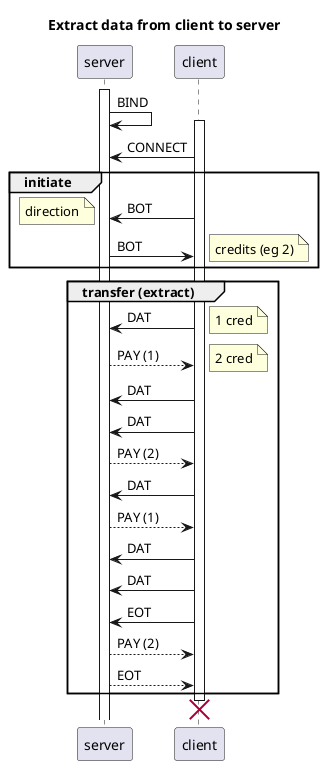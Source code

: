@startuml
title Extract data from client to server
activate server
        server -> server: BIND
        activate client
                client -> server : CONNECT
                group initiate
                        client -> server : BOT
                        note left
                                direction
                        end note
                        server -> client : BOT
                        note right
                                credits (eg 2)
                        end note
                end
                group transfer (extract)
                        client  -> server : DAT
                        note right
                                1 cred
                        end note
                        server --> client : PAY (1)
                        note right
                                2 cred
                        end note
                        client  -> server : DAT
                        client  -> server : DAT
                        server --> client : PAY (2)
                        client  -> server : DAT
                        server --> client : PAY (1)
                        client  -> server : DAT
                        client  -> server : DAT
                        client -> server : EOT
                        server --> client : PAY (2)
                        server --> client : EOT
                end
                destroy client
                @enduml
